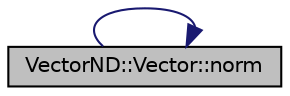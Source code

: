 digraph "VectorND::Vector::norm"
{
 // LATEX_PDF_SIZE
  edge [fontname="Helvetica",fontsize="10",labelfontname="Helvetica",labelfontsize="10"];
  node [fontname="Helvetica",fontsize="10",shape=record];
  rankdir="LR";
  Node1 [label="VectorND::Vector::norm",height=0.2,width=0.4,color="black", fillcolor="grey75", style="filled", fontcolor="black",tooltip="return the euclidean norm of a vector (static function)"];
  Node1 -> Node1 [color="midnightblue",fontsize="10",style="solid",fontname="Helvetica"];
}
